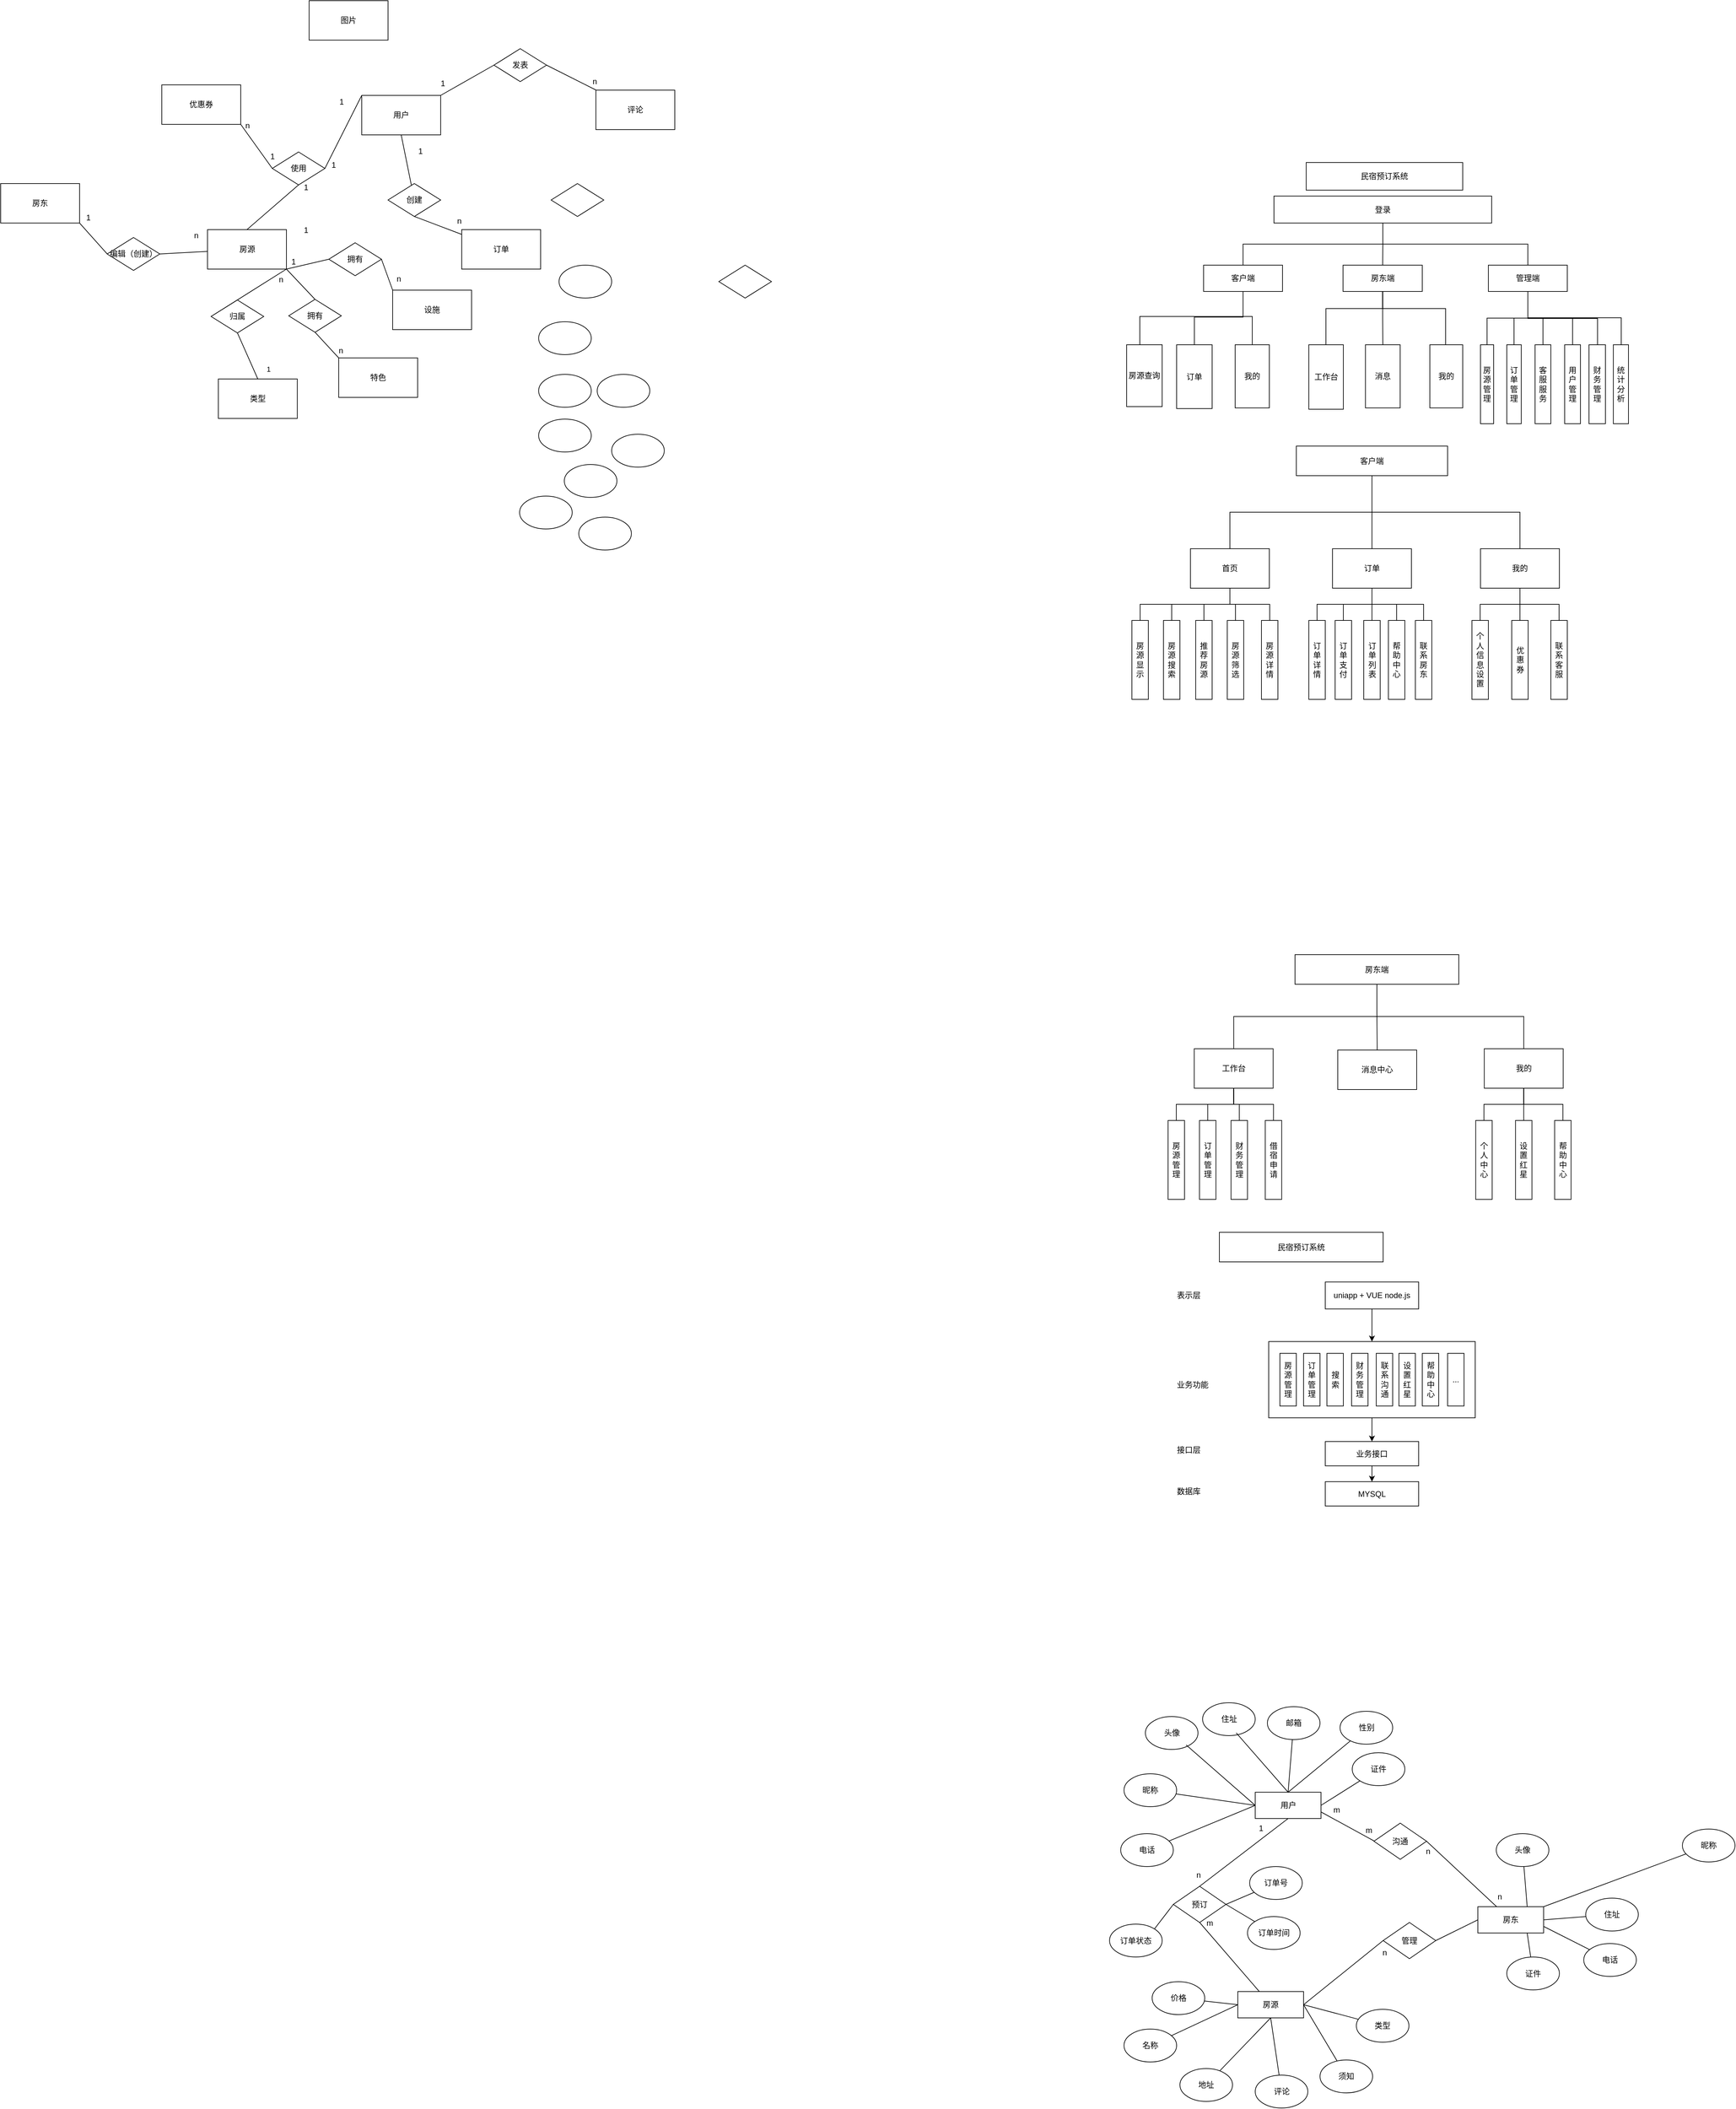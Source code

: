 <mxfile version="26.2.14" pages="2">
  <diagram name="第 1 页" id="EE1FdvPi0SUPEJO_9L75">
    <mxGraphModel dx="3216" dy="1080" grid="0" gridSize="10" guides="1" tooltips="1" connect="1" arrows="0" fold="1" page="0" pageScale="1" pageWidth="827" pageHeight="1169" background="#ffffff" math="0" shadow="0">
      <root>
        <mxCell id="0" />
        <mxCell id="1" parent="0" />
        <mxCell id="kZzPBTxeL-IcbpN5rvKB-13" style="rounded=0;orthogonalLoop=1;jettySize=auto;html=1;edgeStyle=orthogonalEdgeStyle;endArrow=none;startFill=0;" parent="1" source="kZzPBTxeL-IcbpN5rvKB-9" target="kZzPBTxeL-IcbpN5rvKB-11" edge="1">
          <mxGeometry relative="1" as="geometry" />
        </mxCell>
        <mxCell id="kZzPBTxeL-IcbpN5rvKB-14" style="edgeStyle=orthogonalEdgeStyle;rounded=0;orthogonalLoop=1;jettySize=auto;html=1;endArrow=none;startFill=0;" parent="1" source="kZzPBTxeL-IcbpN5rvKB-9" target="kZzPBTxeL-IcbpN5rvKB-10" edge="1">
          <mxGeometry relative="1" as="geometry" />
        </mxCell>
        <mxCell id="kZzPBTxeL-IcbpN5rvKB-15" style="rounded=0;orthogonalLoop=1;jettySize=auto;html=1;edgeStyle=orthogonalEdgeStyle;strokeColor=default;endArrow=none;startFill=0;" parent="1" source="kZzPBTxeL-IcbpN5rvKB-9" target="kZzPBTxeL-IcbpN5rvKB-12" edge="1">
          <mxGeometry relative="1" as="geometry" />
        </mxCell>
        <mxCell id="kZzPBTxeL-IcbpN5rvKB-9" value="登录" style="rounded=0;whiteSpace=wrap;html=1;fillColor=none;" parent="1" vertex="1">
          <mxGeometry x="256.99" y="55" width="331" height="41" as="geometry" />
        </mxCell>
        <mxCell id="kZzPBTxeL-IcbpN5rvKB-23" style="edgeStyle=orthogonalEdgeStyle;rounded=0;orthogonalLoop=1;jettySize=auto;html=1;endArrow=none;startFill=0;" parent="1" source="kZzPBTxeL-IcbpN5rvKB-10" target="kZzPBTxeL-IcbpN5rvKB-16" edge="1">
          <mxGeometry relative="1" as="geometry">
            <Array as="points">
              <mxPoint x="210" y="238" />
              <mxPoint x="53" y="238" />
            </Array>
          </mxGeometry>
        </mxCell>
        <mxCell id="kZzPBTxeL-IcbpN5rvKB-29" style="edgeStyle=orthogonalEdgeStyle;rounded=0;orthogonalLoop=1;jettySize=auto;html=1;endArrow=none;startFill=0;" parent="1" source="kZzPBTxeL-IcbpN5rvKB-10" target="kZzPBTxeL-IcbpN5rvKB-19" edge="1">
          <mxGeometry relative="1" as="geometry">
            <Array as="points">
              <mxPoint x="210" y="239" />
              <mxPoint x="136" y="239" />
            </Array>
          </mxGeometry>
        </mxCell>
        <mxCell id="kZzPBTxeL-IcbpN5rvKB-30" style="edgeStyle=orthogonalEdgeStyle;rounded=0;orthogonalLoop=1;jettySize=auto;html=1;entryX=0;entryY=0.5;entryDx=0;entryDy=0;endArrow=none;startFill=0;" parent="1" source="kZzPBTxeL-IcbpN5rvKB-10" target="kZzPBTxeL-IcbpN5rvKB-18" edge="1">
          <mxGeometry relative="1" as="geometry">
            <Array as="points">
              <mxPoint x="210" y="238" />
              <mxPoint x="224" y="238" />
              <mxPoint x="224" y="279" />
            </Array>
          </mxGeometry>
        </mxCell>
        <mxCell id="kZzPBTxeL-IcbpN5rvKB-10" value="客户端" style="rounded=0;whiteSpace=wrap;html=1;" parent="1" vertex="1">
          <mxGeometry x="150" y="160" width="120" height="40" as="geometry" />
        </mxCell>
        <mxCell id="kZzPBTxeL-IcbpN5rvKB-31" style="edgeStyle=orthogonalEdgeStyle;rounded=0;orthogonalLoop=1;jettySize=auto;html=1;endArrow=none;startFill=0;" parent="1" source="kZzPBTxeL-IcbpN5rvKB-11" target="kZzPBTxeL-IcbpN5rvKB-20" edge="1">
          <mxGeometry relative="1" as="geometry">
            <Array as="points">
              <mxPoint x="423" y="226" />
              <mxPoint x="336" y="226" />
            </Array>
          </mxGeometry>
        </mxCell>
        <mxCell id="kZzPBTxeL-IcbpN5rvKB-33" style="edgeStyle=orthogonalEdgeStyle;rounded=0;orthogonalLoop=1;jettySize=auto;html=1;endArrow=none;startFill=0;" parent="1" source="kZzPBTxeL-IcbpN5rvKB-11" target="kZzPBTxeL-IcbpN5rvKB-22" edge="1">
          <mxGeometry relative="1" as="geometry" />
        </mxCell>
        <mxCell id="kZzPBTxeL-IcbpN5rvKB-34" style="edgeStyle=orthogonalEdgeStyle;rounded=0;orthogonalLoop=1;jettySize=auto;html=1;endArrow=none;startFill=0;" parent="1" source="kZzPBTxeL-IcbpN5rvKB-11" target="kZzPBTxeL-IcbpN5rvKB-21" edge="1">
          <mxGeometry relative="1" as="geometry">
            <Array as="points">
              <mxPoint x="423" y="226" />
              <mxPoint x="518" y="226" />
            </Array>
          </mxGeometry>
        </mxCell>
        <mxCell id="kZzPBTxeL-IcbpN5rvKB-11" value="房东端" style="rounded=0;whiteSpace=wrap;html=1;" parent="1" vertex="1">
          <mxGeometry x="362" y="160" width="120.5" height="40" as="geometry" />
        </mxCell>
        <mxCell id="kZzPBTxeL-IcbpN5rvKB-44" style="edgeStyle=orthogonalEdgeStyle;rounded=0;orthogonalLoop=1;jettySize=auto;html=1;endArrow=none;startFill=0;" parent="1" source="kZzPBTxeL-IcbpN5rvKB-12" target="kZzPBTxeL-IcbpN5rvKB-37" edge="1">
          <mxGeometry relative="1" as="geometry" />
        </mxCell>
        <mxCell id="kZzPBTxeL-IcbpN5rvKB-45" style="edgeStyle=orthogonalEdgeStyle;rounded=0;orthogonalLoop=1;jettySize=auto;html=1;endArrow=none;startFill=0;" parent="1" source="kZzPBTxeL-IcbpN5rvKB-12" target="kZzPBTxeL-IcbpN5rvKB-28" edge="1">
          <mxGeometry relative="1" as="geometry" />
        </mxCell>
        <mxCell id="kZzPBTxeL-IcbpN5rvKB-46" style="edgeStyle=orthogonalEdgeStyle;rounded=0;orthogonalLoop=1;jettySize=auto;html=1;endArrow=none;startFill=0;" parent="1" source="kZzPBTxeL-IcbpN5rvKB-12" target="kZzPBTxeL-IcbpN5rvKB-38" edge="1">
          <mxGeometry relative="1" as="geometry" />
        </mxCell>
        <mxCell id="kZzPBTxeL-IcbpN5rvKB-47" style="edgeStyle=orthogonalEdgeStyle;rounded=0;orthogonalLoop=1;jettySize=auto;html=1;endArrow=none;startFill=0;" parent="1" source="kZzPBTxeL-IcbpN5rvKB-12" target="kZzPBTxeL-IcbpN5rvKB-36" edge="1">
          <mxGeometry relative="1" as="geometry" />
        </mxCell>
        <mxCell id="kZzPBTxeL-IcbpN5rvKB-48" style="edgeStyle=orthogonalEdgeStyle;rounded=0;orthogonalLoop=1;jettySize=auto;html=1;endArrow=none;startFill=0;" parent="1" source="kZzPBTxeL-IcbpN5rvKB-12" target="kZzPBTxeL-IcbpN5rvKB-35" edge="1">
          <mxGeometry relative="1" as="geometry">
            <Array as="points">
              <mxPoint x="643" y="241" />
              <mxPoint x="749" y="241" />
            </Array>
          </mxGeometry>
        </mxCell>
        <mxCell id="kZzPBTxeL-IcbpN5rvKB-49" style="edgeStyle=orthogonalEdgeStyle;rounded=0;orthogonalLoop=1;jettySize=auto;html=1;endArrow=none;startFill=0;" parent="1" source="kZzPBTxeL-IcbpN5rvKB-12" target="kZzPBTxeL-IcbpN5rvKB-42" edge="1">
          <mxGeometry relative="1" as="geometry">
            <Array as="points">
              <mxPoint x="643" y="240" />
              <mxPoint x="785" y="240" />
            </Array>
          </mxGeometry>
        </mxCell>
        <mxCell id="kZzPBTxeL-IcbpN5rvKB-12" value="管理端" style="rounded=0;whiteSpace=wrap;html=1;" parent="1" vertex="1">
          <mxGeometry x="583" y="160" width="120" height="40" as="geometry" />
        </mxCell>
        <mxCell id="kZzPBTxeL-IcbpN5rvKB-16" value="房源查询" style="rounded=0;whiteSpace=wrap;html=1;direction=south;" parent="1" vertex="1">
          <mxGeometry x="33" y="281" width="54" height="94" as="geometry" />
        </mxCell>
        <mxCell id="kZzPBTxeL-IcbpN5rvKB-18" value="我的" style="rounded=0;whiteSpace=wrap;html=1;direction=south;" parent="1" vertex="1">
          <mxGeometry x="198" y="281" width="52" height="96" as="geometry" />
        </mxCell>
        <mxCell id="kZzPBTxeL-IcbpN5rvKB-19" value="订单" style="rounded=0;whiteSpace=wrap;html=1;direction=south;" parent="1" vertex="1">
          <mxGeometry x="109" y="281" width="54" height="97" as="geometry" />
        </mxCell>
        <mxCell id="kZzPBTxeL-IcbpN5rvKB-20" value="工作台" style="rounded=0;whiteSpace=wrap;html=1;direction=south;" parent="1" vertex="1">
          <mxGeometry x="310" y="281" width="52.5" height="98" as="geometry" />
        </mxCell>
        <mxCell id="kZzPBTxeL-IcbpN5rvKB-21" value="我的" style="rounded=0;whiteSpace=wrap;html=1;direction=south;" parent="1" vertex="1">
          <mxGeometry x="494" y="281" width="50" height="96" as="geometry" />
        </mxCell>
        <mxCell id="kZzPBTxeL-IcbpN5rvKB-22" value="消息" style="rounded=0;whiteSpace=wrap;html=1;direction=south;" parent="1" vertex="1">
          <mxGeometry x="396.12" y="281" width="52.75" height="96" as="geometry" />
        </mxCell>
        <mxCell id="kZzPBTxeL-IcbpN5rvKB-27" value="民宿预订系统" style="rounded=0;whiteSpace=wrap;html=1;" parent="1" vertex="1">
          <mxGeometry x="306" y="4" width="238" height="42" as="geometry" />
        </mxCell>
        <mxCell id="kZzPBTxeL-IcbpN5rvKB-28" value="订单管理" style="rounded=0;whiteSpace=wrap;html=1;direction=south;" parent="1" vertex="1">
          <mxGeometry x="611" y="281" width="22" height="120" as="geometry" />
        </mxCell>
        <mxCell id="kZzPBTxeL-IcbpN5rvKB-35" value="财务管理" style="rounded=0;whiteSpace=wrap;html=1;direction=south;" parent="1" vertex="1">
          <mxGeometry x="736" y="281" width="25" height="120" as="geometry" />
        </mxCell>
        <mxCell id="kZzPBTxeL-IcbpN5rvKB-36" value="用户管理" style="rounded=0;whiteSpace=wrap;html=1;direction=south;" parent="1" vertex="1">
          <mxGeometry x="699" y="281" width="24" height="120" as="geometry" />
        </mxCell>
        <mxCell id="kZzPBTxeL-IcbpN5rvKB-37" value="房源管理" style="rounded=0;whiteSpace=wrap;html=1;direction=south;" parent="1" vertex="1">
          <mxGeometry x="571" y="281" width="20" height="120" as="geometry" />
        </mxCell>
        <mxCell id="kZzPBTxeL-IcbpN5rvKB-38" value="客服服务" style="rounded=0;whiteSpace=wrap;html=1;direction=south;" parent="1" vertex="1">
          <mxGeometry x="654" y="281" width="24" height="120" as="geometry" />
        </mxCell>
        <mxCell id="kZzPBTxeL-IcbpN5rvKB-42" value="统计分析" style="rounded=0;whiteSpace=wrap;html=1;direction=south;" parent="1" vertex="1">
          <mxGeometry x="773" y="281" width="23" height="120" as="geometry" />
        </mxCell>
        <mxCell id="JYf_qBTW2ln-0y-L0lh0-5" style="edgeStyle=orthogonalEdgeStyle;rounded=0;orthogonalLoop=1;jettySize=auto;html=1;exitX=0.5;exitY=1;exitDx=0;exitDy=0;endArrow=none;endFill=1;startFill=0;" parent="1" source="JYf_qBTW2ln-0y-L0lh0-1" target="JYf_qBTW2ln-0y-L0lh0-3" edge="1">
          <mxGeometry relative="1" as="geometry" />
        </mxCell>
        <mxCell id="JYf_qBTW2ln-0y-L0lh0-6" style="edgeStyle=orthogonalEdgeStyle;rounded=0;orthogonalLoop=1;jettySize=auto;html=1;exitX=0.5;exitY=1;exitDx=0;exitDy=0;endArrow=none;startFill=0;" parent="1" source="JYf_qBTW2ln-0y-L0lh0-1" target="JYf_qBTW2ln-0y-L0lh0-4" edge="1">
          <mxGeometry relative="1" as="geometry" />
        </mxCell>
        <mxCell id="JYf_qBTW2ln-0y-L0lh0-7" style="edgeStyle=orthogonalEdgeStyle;rounded=0;orthogonalLoop=1;jettySize=auto;html=1;exitX=0.5;exitY=1;exitDx=0;exitDy=0;endArrow=none;startFill=0;" parent="1" source="JYf_qBTW2ln-0y-L0lh0-1" target="JYf_qBTW2ln-0y-L0lh0-2" edge="1">
          <mxGeometry relative="1" as="geometry" />
        </mxCell>
        <mxCell id="JYf_qBTW2ln-0y-L0lh0-1" value="客户端" style="rounded=0;whiteSpace=wrap;html=1;" parent="1" vertex="1">
          <mxGeometry x="291" y="435" width="230" height="45" as="geometry" />
        </mxCell>
        <mxCell id="JYf_qBTW2ln-0y-L0lh0-33" style="edgeStyle=orthogonalEdgeStyle;rounded=0;orthogonalLoop=1;jettySize=auto;html=1;exitX=0.5;exitY=1;exitDx=0;exitDy=0;entryX=0;entryY=0.5;entryDx=0;entryDy=0;endArrow=none;startFill=0;" parent="1" source="JYf_qBTW2ln-0y-L0lh0-2" target="JYf_qBTW2ln-0y-L0lh0-9" edge="1">
          <mxGeometry relative="1" as="geometry" />
        </mxCell>
        <mxCell id="JYf_qBTW2ln-0y-L0lh0-34" style="edgeStyle=orthogonalEdgeStyle;rounded=0;orthogonalLoop=1;jettySize=auto;html=1;exitX=0.5;exitY=1;exitDx=0;exitDy=0;endArrow=none;startFill=0;" parent="1" source="JYf_qBTW2ln-0y-L0lh0-2" target="JYf_qBTW2ln-0y-L0lh0-15" edge="1">
          <mxGeometry relative="1" as="geometry" />
        </mxCell>
        <mxCell id="JYf_qBTW2ln-0y-L0lh0-35" style="edgeStyle=orthogonalEdgeStyle;rounded=0;orthogonalLoop=1;jettySize=auto;html=1;exitX=0.5;exitY=1;exitDx=0;exitDy=0;endArrow=none;startFill=0;" parent="1" source="JYf_qBTW2ln-0y-L0lh0-2" target="JYf_qBTW2ln-0y-L0lh0-18" edge="1">
          <mxGeometry relative="1" as="geometry" />
        </mxCell>
        <mxCell id="JYf_qBTW2ln-0y-L0lh0-2" value="我的" style="rounded=0;whiteSpace=wrap;html=1;" parent="1" vertex="1">
          <mxGeometry x="571" y="591" width="120" height="60" as="geometry" />
        </mxCell>
        <mxCell id="JYf_qBTW2ln-0y-L0lh0-28" style="edgeStyle=orthogonalEdgeStyle;rounded=0;orthogonalLoop=1;jettySize=auto;html=1;exitX=0.5;exitY=1;exitDx=0;exitDy=0;entryX=0.5;entryY=0;entryDx=0;entryDy=0;endArrow=none;startFill=0;" parent="1" source="JYf_qBTW2ln-0y-L0lh0-3" target="JYf_qBTW2ln-0y-L0lh0-16" edge="1">
          <mxGeometry relative="1" as="geometry" />
        </mxCell>
        <mxCell id="JYf_qBTW2ln-0y-L0lh0-29" style="edgeStyle=orthogonalEdgeStyle;rounded=0;orthogonalLoop=1;jettySize=auto;html=1;exitX=0.5;exitY=1;exitDx=0;exitDy=0;entryX=0;entryY=0.5;entryDx=0;entryDy=0;endArrow=none;startFill=0;" parent="1" source="JYf_qBTW2ln-0y-L0lh0-3" target="JYf_qBTW2ln-0y-L0lh0-10" edge="1">
          <mxGeometry relative="1" as="geometry" />
        </mxCell>
        <mxCell id="JYf_qBTW2ln-0y-L0lh0-30" style="edgeStyle=orthogonalEdgeStyle;rounded=0;orthogonalLoop=1;jettySize=auto;html=1;exitX=0.5;exitY=1;exitDx=0;exitDy=0;entryX=0.5;entryY=0;entryDx=0;entryDy=0;endArrow=none;startFill=0;" parent="1" source="JYf_qBTW2ln-0y-L0lh0-3" target="JYf_qBTW2ln-0y-L0lh0-19" edge="1">
          <mxGeometry relative="1" as="geometry" />
        </mxCell>
        <mxCell id="JYf_qBTW2ln-0y-L0lh0-31" style="edgeStyle=orthogonalEdgeStyle;rounded=0;orthogonalLoop=1;jettySize=auto;html=1;exitX=0.5;exitY=1;exitDx=0;exitDy=0;endSize=6;endArrow=none;startFill=0;" parent="1" source="JYf_qBTW2ln-0y-L0lh0-3" target="JYf_qBTW2ln-0y-L0lh0-11" edge="1">
          <mxGeometry relative="1" as="geometry" />
        </mxCell>
        <mxCell id="JYf_qBTW2ln-0y-L0lh0-32" style="edgeStyle=orthogonalEdgeStyle;rounded=0;orthogonalLoop=1;jettySize=auto;html=1;exitX=0.5;exitY=1;exitDx=0;exitDy=0;entryX=0.5;entryY=0;entryDx=0;entryDy=0;endArrow=none;startFill=0;" parent="1" source="JYf_qBTW2ln-0y-L0lh0-3" target="JYf_qBTW2ln-0y-L0lh0-20" edge="1">
          <mxGeometry relative="1" as="geometry" />
        </mxCell>
        <mxCell id="JYf_qBTW2ln-0y-L0lh0-3" value="订单" style="rounded=0;whiteSpace=wrap;html=1;" parent="1" vertex="1">
          <mxGeometry x="346" y="591" width="120" height="60" as="geometry" />
        </mxCell>
        <mxCell id="JYf_qBTW2ln-0y-L0lh0-22" style="edgeStyle=orthogonalEdgeStyle;rounded=0;orthogonalLoop=1;jettySize=auto;html=1;exitX=0.5;exitY=1;exitDx=0;exitDy=0;endArrow=none;startFill=0;" parent="1" source="JYf_qBTW2ln-0y-L0lh0-4" target="JYf_qBTW2ln-0y-L0lh0-14" edge="1">
          <mxGeometry relative="1" as="geometry" />
        </mxCell>
        <mxCell id="JYf_qBTW2ln-0y-L0lh0-23" style="edgeStyle=orthogonalEdgeStyle;rounded=0;orthogonalLoop=1;jettySize=auto;html=1;exitX=0.5;exitY=1;exitDx=0;exitDy=0;endArrow=none;startFill=0;" parent="1" source="JYf_qBTW2ln-0y-L0lh0-4" target="JYf_qBTW2ln-0y-L0lh0-13" edge="1">
          <mxGeometry relative="1" as="geometry" />
        </mxCell>
        <mxCell id="JYf_qBTW2ln-0y-L0lh0-24" style="edgeStyle=orthogonalEdgeStyle;rounded=0;orthogonalLoop=1;jettySize=auto;html=1;exitX=0.5;exitY=1;exitDx=0;exitDy=0;endArrow=none;startFill=0;" parent="1" source="JYf_qBTW2ln-0y-L0lh0-4" target="JYf_qBTW2ln-0y-L0lh0-12" edge="1">
          <mxGeometry relative="1" as="geometry" />
        </mxCell>
        <mxCell id="JYf_qBTW2ln-0y-L0lh0-25" style="edgeStyle=orthogonalEdgeStyle;rounded=0;orthogonalLoop=1;jettySize=auto;html=1;exitX=0.5;exitY=1;exitDx=0;exitDy=0;endArrow=none;startFill=0;" parent="1" source="JYf_qBTW2ln-0y-L0lh0-4" target="JYf_qBTW2ln-0y-L0lh0-8" edge="1">
          <mxGeometry relative="1" as="geometry" />
        </mxCell>
        <mxCell id="JYf_qBTW2ln-0y-L0lh0-27" style="edgeStyle=orthogonalEdgeStyle;rounded=0;orthogonalLoop=1;jettySize=auto;html=1;exitX=0.5;exitY=1;exitDx=0;exitDy=0;entryX=0.5;entryY=0;entryDx=0;entryDy=0;endArrow=none;startFill=0;" parent="1" source="JYf_qBTW2ln-0y-L0lh0-4" target="JYf_qBTW2ln-0y-L0lh0-17" edge="1">
          <mxGeometry relative="1" as="geometry" />
        </mxCell>
        <mxCell id="JYf_qBTW2ln-0y-L0lh0-4" value="首页" style="rounded=0;whiteSpace=wrap;html=1;" parent="1" vertex="1">
          <mxGeometry x="130" y="591" width="120" height="60" as="geometry" />
        </mxCell>
        <mxCell id="JYf_qBTW2ln-0y-L0lh0-8" value="房源筛选" style="rounded=0;whiteSpace=wrap;html=1;direction=south;" parent="1" vertex="1">
          <mxGeometry x="186" y="700" width="25" height="120" as="geometry" />
        </mxCell>
        <mxCell id="JYf_qBTW2ln-0y-L0lh0-9" value="个人信息设置" style="rounded=0;whiteSpace=wrap;html=1;direction=south;" parent="1" vertex="1">
          <mxGeometry x="558" y="700" width="25" height="120" as="geometry" />
        </mxCell>
        <mxCell id="JYf_qBTW2ln-0y-L0lh0-10" value="订单支付" style="rounded=0;whiteSpace=wrap;html=1;direction=south;" parent="1" vertex="1">
          <mxGeometry x="350" y="700" width="25" height="120" as="geometry" />
        </mxCell>
        <mxCell id="JYf_qBTW2ln-0y-L0lh0-11" value="帮助中心" style="rounded=0;whiteSpace=wrap;html=1;direction=south;" parent="1" vertex="1">
          <mxGeometry x="431" y="700" width="25" height="120" as="geometry" />
        </mxCell>
        <mxCell id="JYf_qBTW2ln-0y-L0lh0-12" value="推荐房源" style="rounded=0;whiteSpace=wrap;html=1;direction=south;" parent="1" vertex="1">
          <mxGeometry x="138" y="700" width="25" height="120" as="geometry" />
        </mxCell>
        <mxCell id="JYf_qBTW2ln-0y-L0lh0-13" value="房源搜索" style="rounded=0;whiteSpace=wrap;html=1;direction=south;" parent="1" vertex="1">
          <mxGeometry x="89" y="700" width="25" height="120" as="geometry" />
        </mxCell>
        <mxCell id="JYf_qBTW2ln-0y-L0lh0-14" value="房源显示" style="rounded=0;whiteSpace=wrap;html=1;direction=south;" parent="1" vertex="1">
          <mxGeometry x="41" y="700" width="25" height="120" as="geometry" />
        </mxCell>
        <mxCell id="JYf_qBTW2ln-0y-L0lh0-15" value="优惠券" style="rounded=0;whiteSpace=wrap;html=1;direction=south;" parent="1" vertex="1">
          <mxGeometry x="618.5" y="700" width="25" height="120" as="geometry" />
        </mxCell>
        <mxCell id="JYf_qBTW2ln-0y-L0lh0-16" value="订单详情" style="rounded=0;whiteSpace=wrap;html=1;" parent="1" vertex="1">
          <mxGeometry x="310" y="700" width="25" height="120" as="geometry" />
        </mxCell>
        <mxCell id="JYf_qBTW2ln-0y-L0lh0-17" value="房源详情" style="rounded=0;whiteSpace=wrap;html=1;" parent="1" vertex="1">
          <mxGeometry x="238" y="700" width="25" height="120" as="geometry" />
        </mxCell>
        <mxCell id="JYf_qBTW2ln-0y-L0lh0-18" value="联系客服" style="rounded=0;whiteSpace=wrap;html=1;direction=south;" parent="1" vertex="1">
          <mxGeometry x="678" y="700" width="25" height="120" as="geometry" />
        </mxCell>
        <mxCell id="JYf_qBTW2ln-0y-L0lh0-19" value="订单列表" style="rounded=0;whiteSpace=wrap;html=1;" parent="1" vertex="1">
          <mxGeometry x="393.5" y="700" width="25" height="120" as="geometry" />
        </mxCell>
        <mxCell id="JYf_qBTW2ln-0y-L0lh0-20" value="联系房东" style="rounded=0;whiteSpace=wrap;html=1;" parent="1" vertex="1">
          <mxGeometry x="472" y="700" width="25" height="120" as="geometry" />
        </mxCell>
        <mxCell id="JYf_qBTW2ln-0y-L0lh0-83" style="edgeStyle=orthogonalEdgeStyle;rounded=0;orthogonalLoop=1;jettySize=auto;html=1;exitX=0.5;exitY=1;exitDx=0;exitDy=0;endArrow=none;startFill=0;" parent="1" source="JYf_qBTW2ln-0y-L0lh0-40" target="JYf_qBTW2ln-0y-L0lh0-64" edge="1">
          <mxGeometry relative="1" as="geometry" />
        </mxCell>
        <mxCell id="JYf_qBTW2ln-0y-L0lh0-84" style="edgeStyle=orthogonalEdgeStyle;rounded=0;orthogonalLoop=1;jettySize=auto;html=1;exitX=0.5;exitY=1;exitDx=0;exitDy=0;endArrow=none;startFill=0;" parent="1" source="JYf_qBTW2ln-0y-L0lh0-40" target="JYf_qBTW2ln-0y-L0lh0-68" edge="1">
          <mxGeometry relative="1" as="geometry" />
        </mxCell>
        <mxCell id="JYf_qBTW2ln-0y-L0lh0-85" style="edgeStyle=orthogonalEdgeStyle;rounded=0;orthogonalLoop=1;jettySize=auto;html=1;exitX=0.5;exitY=1;exitDx=0;exitDy=0;endArrow=none;startFill=0;" parent="1" source="JYf_qBTW2ln-0y-L0lh0-40" target="JYf_qBTW2ln-0y-L0lh0-58" edge="1">
          <mxGeometry relative="1" as="geometry" />
        </mxCell>
        <mxCell id="JYf_qBTW2ln-0y-L0lh0-40" value="房东端" style="whiteSpace=wrap;html=1;" parent="1" vertex="1">
          <mxGeometry x="289" y="1208" width="249" height="45" as="geometry" />
        </mxCell>
        <mxCell id="JYf_qBTW2ln-0y-L0lh0-55" style="edgeStyle=orthogonalEdgeStyle;rounded=0;orthogonalLoop=1;jettySize=auto;html=1;exitX=0.5;exitY=1;exitDx=0;exitDy=0;entryX=0;entryY=0.5;entryDx=0;entryDy=0;endArrow=none;startFill=0;" parent="1" source="JYf_qBTW2ln-0y-L0lh0-58" target="JYf_qBTW2ln-0y-L0lh0-70" edge="1">
          <mxGeometry relative="1" as="geometry" />
        </mxCell>
        <mxCell id="JYf_qBTW2ln-0y-L0lh0-56" style="edgeStyle=orthogonalEdgeStyle;rounded=0;orthogonalLoop=1;jettySize=auto;html=1;exitX=0.5;exitY=1;exitDx=0;exitDy=0;endArrow=none;startFill=0;" parent="1" source="JYf_qBTW2ln-0y-L0lh0-58" target="JYf_qBTW2ln-0y-L0lh0-74" edge="1">
          <mxGeometry relative="1" as="geometry" />
        </mxCell>
        <mxCell id="JYf_qBTW2ln-0y-L0lh0-57" style="edgeStyle=orthogonalEdgeStyle;rounded=0;orthogonalLoop=1;jettySize=auto;html=1;exitX=0.5;exitY=1;exitDx=0;exitDy=0;endArrow=none;startFill=0;" parent="1" source="JYf_qBTW2ln-0y-L0lh0-58" target="JYf_qBTW2ln-0y-L0lh0-77" edge="1">
          <mxGeometry relative="1" as="geometry" />
        </mxCell>
        <mxCell id="JYf_qBTW2ln-0y-L0lh0-58" value="我的" style="rounded=0;whiteSpace=wrap;html=1;" parent="1" vertex="1">
          <mxGeometry x="576.75" y="1351" width="120" height="60" as="geometry" />
        </mxCell>
        <mxCell id="JYf_qBTW2ln-0y-L0lh0-64" value="消息中心" style="rounded=0;whiteSpace=wrap;html=1;" parent="1" vertex="1">
          <mxGeometry x="354" y="1353" width="120" height="60" as="geometry" />
        </mxCell>
        <mxCell id="JYf_qBTW2ln-0y-L0lh0-65" style="edgeStyle=orthogonalEdgeStyle;rounded=0;orthogonalLoop=1;jettySize=auto;html=1;exitX=0.5;exitY=1;exitDx=0;exitDy=0;endArrow=none;startFill=0;" parent="1" source="JYf_qBTW2ln-0y-L0lh0-68" target="JYf_qBTW2ln-0y-L0lh0-73" edge="1">
          <mxGeometry relative="1" as="geometry" />
        </mxCell>
        <mxCell id="JYf_qBTW2ln-0y-L0lh0-66" style="edgeStyle=orthogonalEdgeStyle;rounded=0;orthogonalLoop=1;jettySize=auto;html=1;exitX=0.5;exitY=1;exitDx=0;exitDy=0;endArrow=none;startFill=0;" parent="1" source="JYf_qBTW2ln-0y-L0lh0-68" target="JYf_qBTW2ln-0y-L0lh0-69" edge="1">
          <mxGeometry relative="1" as="geometry" />
        </mxCell>
        <mxCell id="JYf_qBTW2ln-0y-L0lh0-67" style="edgeStyle=orthogonalEdgeStyle;rounded=0;orthogonalLoop=1;jettySize=auto;html=1;exitX=0.5;exitY=1;exitDx=0;exitDy=0;entryX=0.5;entryY=0;entryDx=0;entryDy=0;endArrow=none;startFill=0;" parent="1" source="JYf_qBTW2ln-0y-L0lh0-68" target="JYf_qBTW2ln-0y-L0lh0-76" edge="1">
          <mxGeometry relative="1" as="geometry" />
        </mxCell>
        <mxCell id="JYf_qBTW2ln-0y-L0lh0-81" style="edgeStyle=orthogonalEdgeStyle;rounded=0;orthogonalLoop=1;jettySize=auto;html=1;exitX=0.5;exitY=1;exitDx=0;exitDy=0;entryX=0;entryY=0.5;entryDx=0;entryDy=0;endArrow=none;startFill=0;" parent="1" source="JYf_qBTW2ln-0y-L0lh0-68" target="JYf_qBTW2ln-0y-L0lh0-80" edge="1">
          <mxGeometry relative="1" as="geometry" />
        </mxCell>
        <mxCell id="JYf_qBTW2ln-0y-L0lh0-68" value="工作台" style="rounded=0;whiteSpace=wrap;html=1;" parent="1" vertex="1">
          <mxGeometry x="135.75" y="1351" width="120" height="60" as="geometry" />
        </mxCell>
        <mxCell id="JYf_qBTW2ln-0y-L0lh0-69" value="财务管理" style="rounded=0;whiteSpace=wrap;html=1;direction=south;" parent="1" vertex="1">
          <mxGeometry x="191.75" y="1460" width="25" height="120" as="geometry" />
        </mxCell>
        <mxCell id="JYf_qBTW2ln-0y-L0lh0-70" value="个人中心" style="rounded=0;whiteSpace=wrap;html=1;direction=south;" parent="1" vertex="1">
          <mxGeometry x="563.75" y="1460" width="25" height="120" as="geometry" />
        </mxCell>
        <mxCell id="JYf_qBTW2ln-0y-L0lh0-73" value="订单管理" style="rounded=0;whiteSpace=wrap;html=1;direction=south;" parent="1" vertex="1">
          <mxGeometry x="143.75" y="1460" width="25" height="120" as="geometry" />
        </mxCell>
        <mxCell id="JYf_qBTW2ln-0y-L0lh0-74" value="设置红星" style="rounded=0;whiteSpace=wrap;html=1;direction=south;" parent="1" vertex="1">
          <mxGeometry x="624.25" y="1460" width="25" height="120" as="geometry" />
        </mxCell>
        <mxCell id="JYf_qBTW2ln-0y-L0lh0-76" value="借宿申请" style="rounded=0;whiteSpace=wrap;html=1;" parent="1" vertex="1">
          <mxGeometry x="243.75" y="1460" width="25" height="120" as="geometry" />
        </mxCell>
        <mxCell id="JYf_qBTW2ln-0y-L0lh0-77" value="帮助中心" style="rounded=0;whiteSpace=wrap;html=1;direction=south;" parent="1" vertex="1">
          <mxGeometry x="683.75" y="1460" width="25" height="120" as="geometry" />
        </mxCell>
        <mxCell id="JYf_qBTW2ln-0y-L0lh0-80" value="房源管理" style="rounded=0;whiteSpace=wrap;html=1;direction=south;" parent="1" vertex="1">
          <mxGeometry x="96" y="1460" width="25" height="120" as="geometry" />
        </mxCell>
        <mxCell id="JYf_qBTW2ln-0y-L0lh0-86" value="民宿预订系统" style="whiteSpace=wrap;html=1;" parent="1" vertex="1">
          <mxGeometry x="174" y="1630" width="249" height="45" as="geometry" />
        </mxCell>
        <mxCell id="JYf_qBTW2ln-0y-L0lh0-110" style="edgeStyle=orthogonalEdgeStyle;rounded=0;orthogonalLoop=1;jettySize=auto;html=1;exitX=0.5;exitY=1;exitDx=0;exitDy=0;" parent="1" source="JYf_qBTW2ln-0y-L0lh0-88" target="JYf_qBTW2ln-0y-L0lh0-98" edge="1">
          <mxGeometry relative="1" as="geometry" />
        </mxCell>
        <mxCell id="JYf_qBTW2ln-0y-L0lh0-88" value="uniapp + VUE node.js" style="whiteSpace=wrap;html=1;" parent="1" vertex="1">
          <mxGeometry x="335" y="1705.5" width="142" height="41" as="geometry" />
        </mxCell>
        <mxCell id="JYf_qBTW2ln-0y-L0lh0-89" value="表示层" style="text;html=1;align=center;verticalAlign=middle;resizable=0;points=[];autosize=1;strokeColor=none;fillColor=none;" parent="1" vertex="1">
          <mxGeometry x="100" y="1713" width="54" height="26" as="geometry" />
        </mxCell>
        <mxCell id="JYf_qBTW2ln-0y-L0lh0-90" value="业务功能" style="text;html=1;align=center;verticalAlign=middle;resizable=0;points=[];autosize=1;strokeColor=none;fillColor=none;" parent="1" vertex="1">
          <mxGeometry x="100" y="1849" width="66" height="26" as="geometry" />
        </mxCell>
        <mxCell id="JYf_qBTW2ln-0y-L0lh0-95" value="接口层" style="text;html=1;align=center;verticalAlign=middle;resizable=0;points=[];autosize=1;strokeColor=none;fillColor=none;" parent="1" vertex="1">
          <mxGeometry x="100" y="1948" width="54" height="26" as="geometry" />
        </mxCell>
        <mxCell id="JYf_qBTW2ln-0y-L0lh0-96" value="数据库" style="text;html=1;align=center;verticalAlign=middle;resizable=0;points=[];autosize=1;strokeColor=none;fillColor=none;" parent="1" vertex="1">
          <mxGeometry x="100" y="2011" width="54" height="26" as="geometry" />
        </mxCell>
        <mxCell id="JYf_qBTW2ln-0y-L0lh0-111" style="edgeStyle=orthogonalEdgeStyle;rounded=0;orthogonalLoop=1;jettySize=auto;html=1;exitX=0.5;exitY=1;exitDx=0;exitDy=0;" parent="1" source="JYf_qBTW2ln-0y-L0lh0-98" target="JYf_qBTW2ln-0y-L0lh0-99" edge="1">
          <mxGeometry relative="1" as="geometry" />
        </mxCell>
        <mxCell id="JYf_qBTW2ln-0y-L0lh0-98" value="" style="whiteSpace=wrap;html=1;" parent="1" vertex="1">
          <mxGeometry x="249" y="1796" width="314" height="116" as="geometry" />
        </mxCell>
        <mxCell id="JYf_qBTW2ln-0y-L0lh0-113" style="edgeStyle=orthogonalEdgeStyle;rounded=0;orthogonalLoop=1;jettySize=auto;html=1;exitX=0.5;exitY=1;exitDx=0;exitDy=0;" parent="1" source="JYf_qBTW2ln-0y-L0lh0-99" target="JYf_qBTW2ln-0y-L0lh0-112" edge="1">
          <mxGeometry relative="1" as="geometry" />
        </mxCell>
        <mxCell id="JYf_qBTW2ln-0y-L0lh0-99" value="业务接口" style="whiteSpace=wrap;html=1;" parent="1" vertex="1">
          <mxGeometry x="335" y="1948" width="142" height="37" as="geometry" />
        </mxCell>
        <mxCell id="JYf_qBTW2ln-0y-L0lh0-100" value="房源管理" style="rounded=0;whiteSpace=wrap;html=1;direction=south;" parent="1" vertex="1">
          <mxGeometry x="266" y="1814" width="25" height="80" as="geometry" />
        </mxCell>
        <mxCell id="JYf_qBTW2ln-0y-L0lh0-101" value="联系沟通" style="rounded=0;whiteSpace=wrap;html=1;direction=south;" parent="1" vertex="1">
          <mxGeometry x="412.5" y="1814" width="25" height="80" as="geometry" />
        </mxCell>
        <mxCell id="JYf_qBTW2ln-0y-L0lh0-102" value="搜索" style="rounded=0;whiteSpace=wrap;html=1;direction=south;" parent="1" vertex="1">
          <mxGeometry x="337.5" y="1814" width="25" height="80" as="geometry" />
        </mxCell>
        <mxCell id="JYf_qBTW2ln-0y-L0lh0-103" value="设置红星" style="rounded=0;whiteSpace=wrap;html=1;direction=south;" parent="1" vertex="1">
          <mxGeometry x="447" y="1814" width="25" height="80" as="geometry" />
        </mxCell>
        <mxCell id="JYf_qBTW2ln-0y-L0lh0-104" value="订单管理" style="rounded=0;whiteSpace=wrap;html=1;" parent="1" vertex="1">
          <mxGeometry x="302" y="1814" width="25" height="80" as="geometry" />
        </mxCell>
        <mxCell id="JYf_qBTW2ln-0y-L0lh0-105" value="帮助中心" style="rounded=0;whiteSpace=wrap;html=1;direction=south;" parent="1" vertex="1">
          <mxGeometry x="482.5" y="1814" width="25" height="80" as="geometry" />
        </mxCell>
        <mxCell id="JYf_qBTW2ln-0y-L0lh0-106" value="财务管理" style="rounded=0;whiteSpace=wrap;html=1;direction=south;" parent="1" vertex="1">
          <mxGeometry x="375" y="1814" width="25" height="80" as="geometry" />
        </mxCell>
        <mxCell id="JYf_qBTW2ln-0y-L0lh0-109" value="..." style="rounded=0;whiteSpace=wrap;html=1;direction=south;" parent="1" vertex="1">
          <mxGeometry x="521" y="1814" width="25" height="80" as="geometry" />
        </mxCell>
        <mxCell id="JYf_qBTW2ln-0y-L0lh0-112" value="MYSQL" style="whiteSpace=wrap;html=1;" parent="1" vertex="1">
          <mxGeometry x="335" y="2009" width="142" height="37" as="geometry" />
        </mxCell>
        <mxCell id="nCBlhPYjaP4laMW8Sx0U-7" style="rounded=0;orthogonalLoop=1;jettySize=auto;html=1;exitX=1;exitY=0.75;exitDx=0;exitDy=0;endArrow=none;startFill=0;" parent="1" source="nCBlhPYjaP4laMW8Sx0U-1" edge="1">
          <mxGeometry relative="1" as="geometry">
            <mxPoint x="409" y="2555" as="targetPoint" />
          </mxGeometry>
        </mxCell>
        <mxCell id="nCBlhPYjaP4laMW8Sx0U-11" style="rounded=0;orthogonalLoop=1;jettySize=auto;html=1;exitX=0.5;exitY=1;exitDx=0;exitDy=0;entryX=0.5;entryY=0;entryDx=0;entryDy=0;endArrow=none;startFill=0;" parent="1" source="nCBlhPYjaP4laMW8Sx0U-1" target="nCBlhPYjaP4laMW8Sx0U-10" edge="1">
          <mxGeometry relative="1" as="geometry" />
        </mxCell>
        <mxCell id="nCBlhPYjaP4laMW8Sx0U-42" style="rounded=0;orthogonalLoop=1;jettySize=auto;html=1;exitX=0;exitY=0.5;exitDx=0;exitDy=0;endArrow=none;startFill=0;" parent="1" source="nCBlhPYjaP4laMW8Sx0U-1" target="nCBlhPYjaP4laMW8Sx0U-36" edge="1">
          <mxGeometry relative="1" as="geometry" />
        </mxCell>
        <mxCell id="nCBlhPYjaP4laMW8Sx0U-43" style="rounded=0;orthogonalLoop=1;jettySize=auto;html=1;exitX=0;exitY=0.5;exitDx=0;exitDy=0;endArrow=none;startFill=0;" parent="1" source="nCBlhPYjaP4laMW8Sx0U-1" target="nCBlhPYjaP4laMW8Sx0U-31" edge="1">
          <mxGeometry relative="1" as="geometry" />
        </mxCell>
        <mxCell id="nCBlhPYjaP4laMW8Sx0U-46" style="rounded=0;orthogonalLoop=1;jettySize=auto;html=1;exitX=0.5;exitY=0;exitDx=0;exitDy=0;endArrow=none;startFill=0;" parent="1" source="nCBlhPYjaP4laMW8Sx0U-1" target="nCBlhPYjaP4laMW8Sx0U-32" edge="1">
          <mxGeometry relative="1" as="geometry" />
        </mxCell>
        <mxCell id="nCBlhPYjaP4laMW8Sx0U-47" style="rounded=0;orthogonalLoop=1;jettySize=auto;html=1;exitX=0.5;exitY=0;exitDx=0;exitDy=0;endArrow=none;startFill=0;" parent="1" source="nCBlhPYjaP4laMW8Sx0U-1" target="nCBlhPYjaP4laMW8Sx0U-37" edge="1">
          <mxGeometry relative="1" as="geometry" />
        </mxCell>
        <mxCell id="nCBlhPYjaP4laMW8Sx0U-48" style="rounded=0;orthogonalLoop=1;jettySize=auto;html=1;exitX=1;exitY=0.5;exitDx=0;exitDy=0;endArrow=none;startFill=0;" parent="1" source="nCBlhPYjaP4laMW8Sx0U-1" target="nCBlhPYjaP4laMW8Sx0U-35" edge="1">
          <mxGeometry relative="1" as="geometry" />
        </mxCell>
        <mxCell id="nCBlhPYjaP4laMW8Sx0U-1" value="用户" style="rounded=0;whiteSpace=wrap;html=1;" parent="1" vertex="1">
          <mxGeometry x="228.5" y="2481" width="100" height="40" as="geometry" />
        </mxCell>
        <mxCell id="nCBlhPYjaP4laMW8Sx0U-9" style="rounded=0;orthogonalLoop=1;jettySize=auto;html=1;exitX=1;exitY=0.5;exitDx=0;exitDy=0;endArrow=none;startFill=0;" parent="1" source="nCBlhPYjaP4laMW8Sx0U-2" target="nCBlhPYjaP4laMW8Sx0U-4" edge="1">
          <mxGeometry relative="1" as="geometry" />
        </mxCell>
        <mxCell id="nCBlhPYjaP4laMW8Sx0U-2" value="沟通" style="rhombus;whiteSpace=wrap;html=1;" parent="1" vertex="1">
          <mxGeometry x="409" y="2528" width="80" height="55" as="geometry" />
        </mxCell>
        <mxCell id="nCBlhPYjaP4laMW8Sx0U-3" value="名称" style="ellipse;whiteSpace=wrap;html=1;" parent="1" vertex="1">
          <mxGeometry x="29" y="2841" width="80" height="50" as="geometry" />
        </mxCell>
        <mxCell id="nCBlhPYjaP4laMW8Sx0U-14" style="rounded=0;orthogonalLoop=1;jettySize=auto;html=1;exitX=0;exitY=0.5;exitDx=0;exitDy=0;entryX=1;entryY=0.5;entryDx=0;entryDy=0;endArrow=none;startFill=0;" parent="1" source="nCBlhPYjaP4laMW8Sx0U-4" target="nCBlhPYjaP4laMW8Sx0U-13" edge="1">
          <mxGeometry relative="1" as="geometry" />
        </mxCell>
        <mxCell id="nCBlhPYjaP4laMW8Sx0U-60" style="rounded=0;orthogonalLoop=1;jettySize=auto;html=1;exitX=0.75;exitY=0;exitDx=0;exitDy=0;endArrow=none;startFill=0;" parent="1" source="nCBlhPYjaP4laMW8Sx0U-4" target="nCBlhPYjaP4laMW8Sx0U-50" edge="1">
          <mxGeometry relative="1" as="geometry" />
        </mxCell>
        <mxCell id="nCBlhPYjaP4laMW8Sx0U-61" style="rounded=0;orthogonalLoop=1;jettySize=auto;html=1;exitX=1;exitY=0;exitDx=0;exitDy=0;endArrow=none;startFill=0;" parent="1" source="nCBlhPYjaP4laMW8Sx0U-4" target="nCBlhPYjaP4laMW8Sx0U-51" edge="1">
          <mxGeometry relative="1" as="geometry" />
        </mxCell>
        <mxCell id="nCBlhPYjaP4laMW8Sx0U-62" style="rounded=0;orthogonalLoop=1;jettySize=auto;html=1;exitX=1;exitY=0.5;exitDx=0;exitDy=0;endArrow=none;startFill=0;" parent="1" source="nCBlhPYjaP4laMW8Sx0U-4" target="nCBlhPYjaP4laMW8Sx0U-58" edge="1">
          <mxGeometry relative="1" as="geometry" />
        </mxCell>
        <mxCell id="nCBlhPYjaP4laMW8Sx0U-63" style="rounded=0;orthogonalLoop=1;jettySize=auto;html=1;exitX=1;exitY=0.75;exitDx=0;exitDy=0;endArrow=none;startFill=0;" parent="1" source="nCBlhPYjaP4laMW8Sx0U-4" target="nCBlhPYjaP4laMW8Sx0U-56" edge="1">
          <mxGeometry relative="1" as="geometry" />
        </mxCell>
        <mxCell id="nCBlhPYjaP4laMW8Sx0U-64" style="rounded=0;orthogonalLoop=1;jettySize=auto;html=1;exitX=0.75;exitY=1;exitDx=0;exitDy=0;endArrow=none;startFill=0;" parent="1" source="nCBlhPYjaP4laMW8Sx0U-4" target="nCBlhPYjaP4laMW8Sx0U-57" edge="1">
          <mxGeometry relative="1" as="geometry" />
        </mxCell>
        <mxCell id="nCBlhPYjaP4laMW8Sx0U-4" value="房东" style="rounded=0;whiteSpace=wrap;html=1;" parent="1" vertex="1">
          <mxGeometry x="567" y="2655" width="100" height="40" as="geometry" />
        </mxCell>
        <mxCell id="nCBlhPYjaP4laMW8Sx0U-21" style="rounded=0;orthogonalLoop=1;jettySize=auto;html=1;exitX=1;exitY=0.5;exitDx=0;exitDy=0;entryX=0;entryY=0.5;entryDx=0;entryDy=0;endArrow=none;endFill=1;startFill=0;" parent="1" source="nCBlhPYjaP4laMW8Sx0U-6" target="nCBlhPYjaP4laMW8Sx0U-13" edge="1">
          <mxGeometry relative="1" as="geometry" />
        </mxCell>
        <mxCell id="nCBlhPYjaP4laMW8Sx0U-25" style="rounded=0;orthogonalLoop=1;jettySize=auto;html=1;exitX=0;exitY=0.5;exitDx=0;exitDy=0;endArrow=none;startFill=0;" parent="1" source="nCBlhPYjaP4laMW8Sx0U-6" target="nCBlhPYjaP4laMW8Sx0U-20" edge="1">
          <mxGeometry relative="1" as="geometry" />
        </mxCell>
        <mxCell id="nCBlhPYjaP4laMW8Sx0U-26" style="rounded=0;orthogonalLoop=1;jettySize=auto;html=1;exitX=0;exitY=0.5;exitDx=0;exitDy=0;endArrow=none;startFill=0;" parent="1" source="nCBlhPYjaP4laMW8Sx0U-6" target="nCBlhPYjaP4laMW8Sx0U-3" edge="1">
          <mxGeometry relative="1" as="geometry" />
        </mxCell>
        <mxCell id="nCBlhPYjaP4laMW8Sx0U-27" style="rounded=0;orthogonalLoop=1;jettySize=auto;html=1;exitX=0.5;exitY=1;exitDx=0;exitDy=0;endArrow=none;startFill=0;" parent="1" source="nCBlhPYjaP4laMW8Sx0U-6" target="nCBlhPYjaP4laMW8Sx0U-16" edge="1">
          <mxGeometry relative="1" as="geometry" />
        </mxCell>
        <mxCell id="nCBlhPYjaP4laMW8Sx0U-28" style="rounded=0;orthogonalLoop=1;jettySize=auto;html=1;exitX=0.5;exitY=1;exitDx=0;exitDy=0;endArrow=none;startFill=0;" parent="1" source="nCBlhPYjaP4laMW8Sx0U-6" target="nCBlhPYjaP4laMW8Sx0U-17" edge="1">
          <mxGeometry relative="1" as="geometry" />
        </mxCell>
        <mxCell id="nCBlhPYjaP4laMW8Sx0U-29" style="rounded=0;orthogonalLoop=1;jettySize=auto;html=1;exitX=1;exitY=0.5;exitDx=0;exitDy=0;endArrow=none;startFill=0;" parent="1" source="nCBlhPYjaP4laMW8Sx0U-6" target="nCBlhPYjaP4laMW8Sx0U-18" edge="1">
          <mxGeometry relative="1" as="geometry" />
        </mxCell>
        <mxCell id="nCBlhPYjaP4laMW8Sx0U-30" style="rounded=0;orthogonalLoop=1;jettySize=auto;html=1;exitX=1;exitY=0.5;exitDx=0;exitDy=0;endArrow=none;startFill=0;" parent="1" source="nCBlhPYjaP4laMW8Sx0U-6" target="nCBlhPYjaP4laMW8Sx0U-19" edge="1">
          <mxGeometry relative="1" as="geometry" />
        </mxCell>
        <mxCell id="nCBlhPYjaP4laMW8Sx0U-6" value="房源" style="rounded=0;whiteSpace=wrap;html=1;" parent="1" vertex="1">
          <mxGeometry x="202" y="2784" width="100" height="40" as="geometry" />
        </mxCell>
        <mxCell id="nCBlhPYjaP4laMW8Sx0U-12" style="rounded=0;orthogonalLoop=1;jettySize=auto;html=1;exitX=0.5;exitY=1;exitDx=0;exitDy=0;endArrow=none;startFill=0;" parent="1" source="nCBlhPYjaP4laMW8Sx0U-10" target="nCBlhPYjaP4laMW8Sx0U-6" edge="1">
          <mxGeometry relative="1" as="geometry" />
        </mxCell>
        <mxCell id="nCBlhPYjaP4laMW8Sx0U-53" style="rounded=0;orthogonalLoop=1;jettySize=auto;html=1;exitX=0;exitY=0.5;exitDx=0;exitDy=0;entryX=1;entryY=0;entryDx=0;entryDy=0;endArrow=none;startFill=0;" parent="1" source="nCBlhPYjaP4laMW8Sx0U-10" target="nCBlhPYjaP4laMW8Sx0U-38" edge="1">
          <mxGeometry relative="1" as="geometry" />
        </mxCell>
        <mxCell id="nCBlhPYjaP4laMW8Sx0U-54" style="rounded=0;orthogonalLoop=1;jettySize=auto;html=1;exitX=1;exitY=0.5;exitDx=0;exitDy=0;endArrow=none;startFill=0;" parent="1" source="nCBlhPYjaP4laMW8Sx0U-10" target="nCBlhPYjaP4laMW8Sx0U-49" edge="1">
          <mxGeometry relative="1" as="geometry" />
        </mxCell>
        <mxCell id="nCBlhPYjaP4laMW8Sx0U-55" style="rounded=0;orthogonalLoop=1;jettySize=auto;html=1;exitX=1;exitY=0.5;exitDx=0;exitDy=0;endArrow=none;startFill=0;" parent="1" source="nCBlhPYjaP4laMW8Sx0U-10" target="nCBlhPYjaP4laMW8Sx0U-52" edge="1">
          <mxGeometry relative="1" as="geometry" />
        </mxCell>
        <mxCell id="nCBlhPYjaP4laMW8Sx0U-10" value="预订" style="rhombus;whiteSpace=wrap;html=1;" parent="1" vertex="1">
          <mxGeometry x="104" y="2624" width="80" height="55" as="geometry" />
        </mxCell>
        <mxCell id="nCBlhPYjaP4laMW8Sx0U-13" value="管理" style="rhombus;whiteSpace=wrap;html=1;" parent="1" vertex="1">
          <mxGeometry x="423" y="2679" width="80" height="55" as="geometry" />
        </mxCell>
        <mxCell id="nCBlhPYjaP4laMW8Sx0U-16" value="地址" style="ellipse;whiteSpace=wrap;html=1;" parent="1" vertex="1">
          <mxGeometry x="114" y="2901" width="80" height="50" as="geometry" />
        </mxCell>
        <mxCell id="nCBlhPYjaP4laMW8Sx0U-17" value="评论" style="ellipse;whiteSpace=wrap;html=1;" parent="1" vertex="1">
          <mxGeometry x="228.5" y="2911" width="80" height="50" as="geometry" />
        </mxCell>
        <mxCell id="nCBlhPYjaP4laMW8Sx0U-18" value="须知" style="ellipse;whiteSpace=wrap;html=1;" parent="1" vertex="1">
          <mxGeometry x="327" y="2888" width="80" height="50" as="geometry" />
        </mxCell>
        <mxCell id="nCBlhPYjaP4laMW8Sx0U-19" value="类型" style="ellipse;whiteSpace=wrap;html=1;" parent="1" vertex="1">
          <mxGeometry x="382.25" y="2811" width="80" height="50" as="geometry" />
        </mxCell>
        <mxCell id="nCBlhPYjaP4laMW8Sx0U-20" value="价格" style="ellipse;whiteSpace=wrap;html=1;" parent="1" vertex="1">
          <mxGeometry x="71.75" y="2769" width="80" height="50" as="geometry" />
        </mxCell>
        <mxCell id="nCBlhPYjaP4laMW8Sx0U-31" value="昵称" style="ellipse;whiteSpace=wrap;html=1;" parent="1" vertex="1">
          <mxGeometry x="29" y="2453" width="80" height="50" as="geometry" />
        </mxCell>
        <mxCell id="nCBlhPYjaP4laMW8Sx0U-32" value="邮箱" style="ellipse;whiteSpace=wrap;html=1;" parent="1" vertex="1">
          <mxGeometry x="247" y="2351" width="80" height="50" as="geometry" />
        </mxCell>
        <mxCell id="nCBlhPYjaP4laMW8Sx0U-33" value="头像" style="ellipse;whiteSpace=wrap;html=1;" parent="1" vertex="1">
          <mxGeometry x="61.5" y="2366" width="80" height="50" as="geometry" />
        </mxCell>
        <mxCell id="nCBlhPYjaP4laMW8Sx0U-34" value="住址" style="ellipse;whiteSpace=wrap;html=1;" parent="1" vertex="1">
          <mxGeometry x="148.5" y="2345" width="80" height="50" as="geometry" />
        </mxCell>
        <mxCell id="nCBlhPYjaP4laMW8Sx0U-35" value="证件" style="ellipse;whiteSpace=wrap;html=1;" parent="1" vertex="1">
          <mxGeometry x="376" y="2421" width="80" height="50" as="geometry" />
        </mxCell>
        <mxCell id="nCBlhPYjaP4laMW8Sx0U-36" value="电话" style="ellipse;whiteSpace=wrap;html=1;" parent="1" vertex="1">
          <mxGeometry x="24" y="2544" width="80" height="50" as="geometry" />
        </mxCell>
        <mxCell id="nCBlhPYjaP4laMW8Sx0U-37" value="性别" style="ellipse;whiteSpace=wrap;html=1;" parent="1" vertex="1">
          <mxGeometry x="357.5" y="2358" width="80" height="50" as="geometry" />
        </mxCell>
        <mxCell id="nCBlhPYjaP4laMW8Sx0U-38" value="订单状态" style="ellipse;whiteSpace=wrap;html=1;" parent="1" vertex="1">
          <mxGeometry x="7" y="2681.5" width="80" height="50" as="geometry" />
        </mxCell>
        <mxCell id="nCBlhPYjaP4laMW8Sx0U-41" style="edgeStyle=orthogonalEdgeStyle;rounded=0;orthogonalLoop=1;jettySize=auto;html=1;exitX=0.5;exitY=1;exitDx=0;exitDy=0;" parent="1" source="nCBlhPYjaP4laMW8Sx0U-34" target="nCBlhPYjaP4laMW8Sx0U-34" edge="1">
          <mxGeometry relative="1" as="geometry" />
        </mxCell>
        <mxCell id="nCBlhPYjaP4laMW8Sx0U-44" style="rounded=0;orthogonalLoop=1;jettySize=auto;html=1;exitX=0;exitY=0.5;exitDx=0;exitDy=0;entryX=0.776;entryY=0.864;entryDx=0;entryDy=0;entryPerimeter=0;endArrow=none;startFill=0;" parent="1" source="nCBlhPYjaP4laMW8Sx0U-1" target="nCBlhPYjaP4laMW8Sx0U-33" edge="1">
          <mxGeometry relative="1" as="geometry" />
        </mxCell>
        <mxCell id="nCBlhPYjaP4laMW8Sx0U-45" style="rounded=0;orthogonalLoop=1;jettySize=auto;html=1;exitX=0.5;exitY=0;exitDx=0;exitDy=0;entryX=0.639;entryY=0.916;entryDx=0;entryDy=0;entryPerimeter=0;endArrow=none;startFill=0;" parent="1" source="nCBlhPYjaP4laMW8Sx0U-1" target="nCBlhPYjaP4laMW8Sx0U-34" edge="1">
          <mxGeometry relative="1" as="geometry" />
        </mxCell>
        <mxCell id="nCBlhPYjaP4laMW8Sx0U-49" value="订单号" style="ellipse;whiteSpace=wrap;html=1;" parent="1" vertex="1">
          <mxGeometry x="220" y="2594" width="80" height="50" as="geometry" />
        </mxCell>
        <mxCell id="nCBlhPYjaP4laMW8Sx0U-50" value="头像" style="ellipse;whiteSpace=wrap;html=1;" parent="1" vertex="1">
          <mxGeometry x="595" y="2544" width="80" height="50" as="geometry" />
        </mxCell>
        <mxCell id="nCBlhPYjaP4laMW8Sx0U-51" value="昵称" style="ellipse;whiteSpace=wrap;html=1;" parent="1" vertex="1">
          <mxGeometry x="878" y="2537" width="80" height="50" as="geometry" />
        </mxCell>
        <mxCell id="nCBlhPYjaP4laMW8Sx0U-52" value="订单时间" style="ellipse;whiteSpace=wrap;html=1;" parent="1" vertex="1">
          <mxGeometry x="216.75" y="2670" width="80" height="50" as="geometry" />
        </mxCell>
        <mxCell id="nCBlhPYjaP4laMW8Sx0U-56" value="电话" style="ellipse;whiteSpace=wrap;html=1;" parent="1" vertex="1">
          <mxGeometry x="728" y="2711" width="80" height="50" as="geometry" />
        </mxCell>
        <mxCell id="nCBlhPYjaP4laMW8Sx0U-57" value="证件" style="ellipse;whiteSpace=wrap;html=1;" parent="1" vertex="1">
          <mxGeometry x="611" y="2731.5" width="80" height="50" as="geometry" />
        </mxCell>
        <mxCell id="nCBlhPYjaP4laMW8Sx0U-58" value="住址" style="ellipse;whiteSpace=wrap;html=1;" parent="1" vertex="1">
          <mxGeometry x="731" y="2642" width="80" height="50" as="geometry" />
        </mxCell>
        <mxCell id="nCBlhPYjaP4laMW8Sx0U-65" value="1" style="text;html=1;align=center;verticalAlign=middle;resizable=0;points=[];autosize=1;strokeColor=none;fillColor=none;" parent="1" vertex="1">
          <mxGeometry x="224" y="2523" width="25" height="26" as="geometry" />
        </mxCell>
        <mxCell id="nCBlhPYjaP4laMW8Sx0U-67" value="n" style="text;html=1;align=center;verticalAlign=middle;resizable=0;points=[];autosize=1;strokeColor=none;fillColor=none;" parent="1" vertex="1">
          <mxGeometry x="129" y="2594" width="25" height="26" as="geometry" />
        </mxCell>
        <mxCell id="nCBlhPYjaP4laMW8Sx0U-68" value="m" style="text;html=1;align=center;verticalAlign=middle;resizable=0;points=[];autosize=1;strokeColor=none;fillColor=none;" parent="1" vertex="1">
          <mxGeometry x="145" y="2667" width="28" height="26" as="geometry" />
        </mxCell>
        <mxCell id="nCBlhPYjaP4laMW8Sx0U-69" value="n" style="text;html=1;align=center;verticalAlign=middle;resizable=0;points=[];autosize=1;strokeColor=none;fillColor=none;" parent="1" vertex="1">
          <mxGeometry x="412" y="2712" width="25" height="26" as="geometry" />
        </mxCell>
        <mxCell id="nCBlhPYjaP4laMW8Sx0U-70" value="n" style="text;html=1;align=center;verticalAlign=middle;resizable=0;points=[];autosize=1;strokeColor=none;fillColor=none;" parent="1" vertex="1">
          <mxGeometry x="478" y="2558" width="25" height="26" as="geometry" />
        </mxCell>
        <mxCell id="nCBlhPYjaP4laMW8Sx0U-71" value="n" style="text;html=1;align=center;verticalAlign=middle;resizable=0;points=[];autosize=1;strokeColor=none;fillColor=none;" parent="1" vertex="1">
          <mxGeometry x="587" y="2627" width="25" height="26" as="geometry" />
        </mxCell>
        <mxCell id="nCBlhPYjaP4laMW8Sx0U-72" value="m" style="text;html=1;align=center;verticalAlign=middle;resizable=0;points=[];autosize=1;strokeColor=none;fillColor=none;" parent="1" vertex="1">
          <mxGeometry x="338" y="2495" width="28" height="26" as="geometry" />
        </mxCell>
        <mxCell id="nCBlhPYjaP4laMW8Sx0U-73" value="m" style="text;html=1;align=center;verticalAlign=middle;resizable=0;points=[];autosize=1;strokeColor=none;fillColor=none;" parent="1" vertex="1">
          <mxGeometry x="387" y="2526" width="28" height="26" as="geometry" />
        </mxCell>
        <mxCell id="jEK_8YMg0NokTSAtZ73b-27" style="rounded=0;orthogonalLoop=1;jettySize=auto;html=1;exitX=1;exitY=0;exitDx=0;exitDy=0;entryX=0;entryY=0.5;entryDx=0;entryDy=0;endArrow=none;startFill=0;" edge="1" parent="1" source="jEK_8YMg0NokTSAtZ73b-1" target="jEK_8YMg0NokTSAtZ73b-22">
          <mxGeometry relative="1" as="geometry" />
        </mxCell>
        <mxCell id="jEK_8YMg0NokTSAtZ73b-33" style="rounded=0;orthogonalLoop=1;jettySize=auto;html=1;exitX=0;exitY=0;exitDx=0;exitDy=0;endArrow=none;startFill=0;entryX=1;entryY=0.5;entryDx=0;entryDy=0;" edge="1" parent="1" source="jEK_8YMg0NokTSAtZ73b-1" target="jEK_8YMg0NokTSAtZ73b-25">
          <mxGeometry relative="1" as="geometry">
            <mxPoint x="-1152" y="10" as="targetPoint" />
          </mxGeometry>
        </mxCell>
        <mxCell id="jEK_8YMg0NokTSAtZ73b-57" style="rounded=0;orthogonalLoop=1;jettySize=auto;html=1;exitX=0.5;exitY=1;exitDx=0;exitDy=0;endArrow=none;startFill=0;" edge="1" parent="1" source="jEK_8YMg0NokTSAtZ73b-1" target="jEK_8YMg0NokTSAtZ73b-56">
          <mxGeometry relative="1" as="geometry" />
        </mxCell>
        <mxCell id="jEK_8YMg0NokTSAtZ73b-1" value="用户" style="rounded=0;whiteSpace=wrap;html=1;" vertex="1" parent="1">
          <mxGeometry x="-1130" y="-98" width="120" height="60" as="geometry" />
        </mxCell>
        <mxCell id="jEK_8YMg0NokTSAtZ73b-4" value="" style="ellipse;whiteSpace=wrap;html=1;" vertex="1" parent="1">
          <mxGeometry x="-750" y="417" width="80" height="50" as="geometry" />
        </mxCell>
        <mxCell id="jEK_8YMg0NokTSAtZ73b-5" value="" style="ellipse;whiteSpace=wrap;html=1;" vertex="1" parent="1">
          <mxGeometry x="-772" y="326" width="80" height="50" as="geometry" />
        </mxCell>
        <mxCell id="jEK_8YMg0NokTSAtZ73b-8" value="" style="ellipse;whiteSpace=wrap;html=1;" vertex="1" parent="1">
          <mxGeometry x="-890" y="511" width="80" height="50" as="geometry" />
        </mxCell>
        <mxCell id="jEK_8YMg0NokTSAtZ73b-46" style="rounded=0;orthogonalLoop=1;jettySize=auto;html=1;exitX=1;exitY=1;exitDx=0;exitDy=0;entryX=0;entryY=0.5;entryDx=0;entryDy=0;endArrow=none;startFill=0;" edge="1" parent="1" source="jEK_8YMg0NokTSAtZ73b-12" target="jEK_8YMg0NokTSAtZ73b-23">
          <mxGeometry relative="1" as="geometry" />
        </mxCell>
        <mxCell id="jEK_8YMg0NokTSAtZ73b-61" style="rounded=0;orthogonalLoop=1;jettySize=auto;html=1;exitX=1;exitY=1;exitDx=0;exitDy=0;entryX=0.5;entryY=0;entryDx=0;entryDy=0;endArrow=none;startFill=0;" edge="1" parent="1" source="jEK_8YMg0NokTSAtZ73b-12" target="jEK_8YMg0NokTSAtZ73b-54">
          <mxGeometry relative="1" as="geometry" />
        </mxCell>
        <mxCell id="jEK_8YMg0NokTSAtZ73b-63" style="rounded=0;orthogonalLoop=1;jettySize=auto;html=1;exitX=1;exitY=1;exitDx=0;exitDy=0;entryX=0;entryY=0.5;entryDx=0;entryDy=0;endArrow=none;startFill=0;" edge="1" parent="1" source="jEK_8YMg0NokTSAtZ73b-12" target="jEK_8YMg0NokTSAtZ73b-55">
          <mxGeometry relative="1" as="geometry" />
        </mxCell>
        <mxCell id="jEK_8YMg0NokTSAtZ73b-12" value="房源" style="rounded=0;whiteSpace=wrap;html=1;" vertex="1" parent="1">
          <mxGeometry x="-1364.5" y="106" width="120" height="60" as="geometry" />
        </mxCell>
        <mxCell id="jEK_8YMg0NokTSAtZ73b-77" style="rounded=0;orthogonalLoop=1;jettySize=auto;html=1;exitX=1;exitY=1;exitDx=0;exitDy=0;entryX=0;entryY=0.5;entryDx=0;entryDy=0;endArrow=none;startFill=0;" edge="1" parent="1" source="jEK_8YMg0NokTSAtZ73b-13" target="jEK_8YMg0NokTSAtZ73b-76">
          <mxGeometry relative="1" as="geometry" />
        </mxCell>
        <mxCell id="jEK_8YMg0NokTSAtZ73b-13" value="房东" style="rounded=0;whiteSpace=wrap;html=1;" vertex="1" parent="1">
          <mxGeometry x="-1679" y="36" width="120" height="60" as="geometry" />
        </mxCell>
        <mxCell id="jEK_8YMg0NokTSAtZ73b-14" value="特色" style="rounded=0;whiteSpace=wrap;html=1;" vertex="1" parent="1">
          <mxGeometry x="-1165" y="301" width="120" height="60" as="geometry" />
        </mxCell>
        <mxCell id="jEK_8YMg0NokTSAtZ73b-15" value="图片" style="rounded=0;whiteSpace=wrap;html=1;" vertex="1" parent="1">
          <mxGeometry x="-1210" y="-242" width="120" height="60" as="geometry" />
        </mxCell>
        <mxCell id="jEK_8YMg0NokTSAtZ73b-16" value="订单" style="rounded=0;whiteSpace=wrap;html=1;" vertex="1" parent="1">
          <mxGeometry x="-978" y="106" width="120" height="60" as="geometry" />
        </mxCell>
        <mxCell id="jEK_8YMg0NokTSAtZ73b-34" style="rounded=0;orthogonalLoop=1;jettySize=auto;html=1;exitX=1;exitY=1;exitDx=0;exitDy=0;endArrow=none;startFill=0;entryX=0;entryY=0.5;entryDx=0;entryDy=0;" edge="1" parent="1" source="jEK_8YMg0NokTSAtZ73b-17" target="jEK_8YMg0NokTSAtZ73b-25">
          <mxGeometry relative="1" as="geometry">
            <mxPoint x="-1254" y="2" as="targetPoint" />
          </mxGeometry>
        </mxCell>
        <mxCell id="jEK_8YMg0NokTSAtZ73b-17" value="优惠券" style="rounded=0;whiteSpace=wrap;html=1;" vertex="1" parent="1">
          <mxGeometry x="-1434" y="-114" width="120" height="60" as="geometry" />
        </mxCell>
        <mxCell id="jEK_8YMg0NokTSAtZ73b-49" style="rounded=0;orthogonalLoop=1;jettySize=auto;html=1;exitX=0.5;exitY=0;exitDx=0;exitDy=0;entryX=0.5;entryY=1;entryDx=0;entryDy=0;endArrow=none;startFill=0;" edge="1" parent="1" source="jEK_8YMg0NokTSAtZ73b-18" target="jEK_8YMg0NokTSAtZ73b-23">
          <mxGeometry relative="1" as="geometry" />
        </mxCell>
        <mxCell id="jEK_8YMg0NokTSAtZ73b-52" value="1" style="edgeLabel;html=1;align=center;verticalAlign=middle;resizable=0;points=[];" vertex="1" connectable="0" parent="jEK_8YMg0NokTSAtZ73b-49">
          <mxGeometry x="-0.58" y="-2" relative="1" as="geometry">
            <mxPoint x="20" as="offset" />
          </mxGeometry>
        </mxCell>
        <mxCell id="jEK_8YMg0NokTSAtZ73b-18" value="类型" style="rounded=0;whiteSpace=wrap;html=1;" vertex="1" parent="1">
          <mxGeometry x="-1348" y="333" width="120" height="60" as="geometry" />
        </mxCell>
        <mxCell id="jEK_8YMg0NokTSAtZ73b-19" value="设施" style="rounded=0;whiteSpace=wrap;html=1;" vertex="1" parent="1">
          <mxGeometry x="-1083" y="198" width="120" height="60" as="geometry" />
        </mxCell>
        <mxCell id="jEK_8YMg0NokTSAtZ73b-21" value="评论" style="rounded=0;whiteSpace=wrap;html=1;" vertex="1" parent="1">
          <mxGeometry x="-774" y="-106" width="120" height="60" as="geometry" />
        </mxCell>
        <mxCell id="jEK_8YMg0NokTSAtZ73b-28" style="rounded=0;orthogonalLoop=1;jettySize=auto;html=1;exitX=1;exitY=0.5;exitDx=0;exitDy=0;endArrow=none;startFill=0;" edge="1" parent="1" source="jEK_8YMg0NokTSAtZ73b-22" target="jEK_8YMg0NokTSAtZ73b-21">
          <mxGeometry relative="1" as="geometry" />
        </mxCell>
        <mxCell id="jEK_8YMg0NokTSAtZ73b-22" value="发表" style="rhombus;whiteSpace=wrap;html=1;" vertex="1" parent="1">
          <mxGeometry x="-929" y="-169" width="80" height="50" as="geometry" />
        </mxCell>
        <mxCell id="jEK_8YMg0NokTSAtZ73b-23" value="归属" style="rhombus;whiteSpace=wrap;html=1;" vertex="1" parent="1">
          <mxGeometry x="-1359" y="213" width="80" height="50" as="geometry" />
        </mxCell>
        <mxCell id="jEK_8YMg0NokTSAtZ73b-24" value="" style="rhombus;whiteSpace=wrap;html=1;" vertex="1" parent="1">
          <mxGeometry x="-842" y="36" width="80" height="50" as="geometry" />
        </mxCell>
        <mxCell id="jEK_8YMg0NokTSAtZ73b-25" value="使用" style="rhombus;whiteSpace=wrap;html=1;" vertex="1" parent="1">
          <mxGeometry x="-1266" y="-12" width="80" height="50" as="geometry" />
        </mxCell>
        <mxCell id="jEK_8YMg0NokTSAtZ73b-29" value="1" style="text;html=1;align=center;verticalAlign=middle;resizable=0;points=[];autosize=1;strokeColor=none;fillColor=none;" vertex="1" parent="1">
          <mxGeometry x="-1020" y="-129" width="25" height="26" as="geometry" />
        </mxCell>
        <mxCell id="jEK_8YMg0NokTSAtZ73b-31" value="n" style="text;html=1;align=center;verticalAlign=middle;resizable=0;points=[];autosize=1;strokeColor=none;fillColor=none;" vertex="1" parent="1">
          <mxGeometry x="-789" y="-132" width="25" height="26" as="geometry" />
        </mxCell>
        <mxCell id="jEK_8YMg0NokTSAtZ73b-38" style="rounded=0;orthogonalLoop=1;jettySize=auto;html=1;exitX=0.5;exitY=0;exitDx=0;exitDy=0;endArrow=none;startFill=0;entryX=0.5;entryY=1;entryDx=0;entryDy=0;" edge="1" parent="1" source="jEK_8YMg0NokTSAtZ73b-12" target="jEK_8YMg0NokTSAtZ73b-25">
          <mxGeometry relative="1" as="geometry">
            <mxPoint x="-1220" y="53" as="targetPoint" />
          </mxGeometry>
        </mxCell>
        <mxCell id="jEK_8YMg0NokTSAtZ73b-39" value="1" style="text;html=1;align=center;verticalAlign=middle;resizable=0;points=[];autosize=1;strokeColor=none;fillColor=none;" vertex="1" parent="1">
          <mxGeometry x="-1174" y="-101" width="25" height="26" as="geometry" />
        </mxCell>
        <mxCell id="jEK_8YMg0NokTSAtZ73b-40" value="1" style="text;html=1;align=center;verticalAlign=middle;resizable=0;points=[];autosize=1;strokeColor=none;fillColor=none;" vertex="1" parent="1">
          <mxGeometry x="-1228" y="94" width="25" height="26" as="geometry" />
        </mxCell>
        <mxCell id="jEK_8YMg0NokTSAtZ73b-41" value="1" style="text;html=1;align=center;verticalAlign=middle;resizable=0;points=[];autosize=1;strokeColor=none;fillColor=none;" vertex="1" parent="1">
          <mxGeometry x="-1228" y="29" width="25" height="26" as="geometry" />
        </mxCell>
        <mxCell id="jEK_8YMg0NokTSAtZ73b-42" value="1" style="text;html=1;align=center;verticalAlign=middle;resizable=0;points=[];autosize=1;strokeColor=none;fillColor=none;" vertex="1" parent="1">
          <mxGeometry x="-1186" y="-5" width="25" height="26" as="geometry" />
        </mxCell>
        <mxCell id="jEK_8YMg0NokTSAtZ73b-43" value="n" style="text;html=1;align=center;verticalAlign=middle;resizable=0;points=[];autosize=1;strokeColor=none;fillColor=none;" vertex="1" parent="1">
          <mxGeometry x="-1317" y="-65" width="25" height="26" as="geometry" />
        </mxCell>
        <mxCell id="jEK_8YMg0NokTSAtZ73b-44" value="1" style="text;html=1;align=center;verticalAlign=middle;resizable=0;points=[];autosize=1;strokeColor=none;fillColor=none;" vertex="1" parent="1">
          <mxGeometry x="-1279" y="-18" width="25" height="26" as="geometry" />
        </mxCell>
        <mxCell id="jEK_8YMg0NokTSAtZ73b-50" value="n" style="text;html=1;align=center;verticalAlign=middle;resizable=0;points=[];autosize=1;strokeColor=none;fillColor=none;" vertex="1" parent="1">
          <mxGeometry x="-1266" y="169" width="25" height="26" as="geometry" />
        </mxCell>
        <mxCell id="jEK_8YMg0NokTSAtZ73b-53" value="" style="rhombus;whiteSpace=wrap;html=1;" vertex="1" parent="1">
          <mxGeometry x="-587" y="160" width="80" height="50" as="geometry" />
        </mxCell>
        <mxCell id="jEK_8YMg0NokTSAtZ73b-62" style="rounded=0;orthogonalLoop=1;jettySize=auto;html=1;exitX=0.5;exitY=1;exitDx=0;exitDy=0;endArrow=none;startFill=0;entryX=0;entryY=0;entryDx=0;entryDy=0;" edge="1" parent="1" source="jEK_8YMg0NokTSAtZ73b-54" target="jEK_8YMg0NokTSAtZ73b-14">
          <mxGeometry relative="1" as="geometry" />
        </mxCell>
        <mxCell id="jEK_8YMg0NokTSAtZ73b-54" value="拥有" style="rhombus;whiteSpace=wrap;html=1;" vertex="1" parent="1">
          <mxGeometry x="-1241" y="212" width="80" height="50" as="geometry" />
        </mxCell>
        <mxCell id="jEK_8YMg0NokTSAtZ73b-55" value="拥有" style="rhombus;whiteSpace=wrap;html=1;" vertex="1" parent="1">
          <mxGeometry x="-1180" y="126" width="80" height="50" as="geometry" />
        </mxCell>
        <mxCell id="jEK_8YMg0NokTSAtZ73b-58" style="rounded=0;orthogonalLoop=1;jettySize=auto;html=1;exitX=0.5;exitY=1;exitDx=0;exitDy=0;endArrow=none;startFill=0;" edge="1" parent="1" source="jEK_8YMg0NokTSAtZ73b-56" target="jEK_8YMg0NokTSAtZ73b-16">
          <mxGeometry relative="1" as="geometry" />
        </mxCell>
        <mxCell id="jEK_8YMg0NokTSAtZ73b-56" value="创建" style="rhombus;whiteSpace=wrap;html=1;" vertex="1" parent="1">
          <mxGeometry x="-1090" y="36" width="80" height="50" as="geometry" />
        </mxCell>
        <mxCell id="jEK_8YMg0NokTSAtZ73b-59" value="1" style="text;html=1;align=center;verticalAlign=middle;resizable=0;points=[];autosize=1;strokeColor=none;fillColor=none;" vertex="1" parent="1">
          <mxGeometry x="-1054" y="-26" width="25" height="26" as="geometry" />
        </mxCell>
        <mxCell id="jEK_8YMg0NokTSAtZ73b-60" value="n" style="text;html=1;align=center;verticalAlign=middle;resizable=0;points=[];autosize=1;strokeColor=none;fillColor=none;" vertex="1" parent="1">
          <mxGeometry x="-995" y="80" width="25" height="26" as="geometry" />
        </mxCell>
        <mxCell id="jEK_8YMg0NokTSAtZ73b-64" style="rounded=0;orthogonalLoop=1;jettySize=auto;html=1;exitX=1;exitY=0.5;exitDx=0;exitDy=0;entryX=0;entryY=0;entryDx=0;entryDy=0;endArrow=none;startFill=0;" edge="1" parent="1" source="jEK_8YMg0NokTSAtZ73b-55" target="jEK_8YMg0NokTSAtZ73b-19">
          <mxGeometry relative="1" as="geometry">
            <mxPoint x="-1073" y="217" as="targetPoint" />
          </mxGeometry>
        </mxCell>
        <mxCell id="jEK_8YMg0NokTSAtZ73b-65" value="1" style="text;html=1;align=center;verticalAlign=middle;resizable=0;points=[];autosize=1;strokeColor=none;fillColor=none;" vertex="1" parent="1">
          <mxGeometry x="-1247" y="142" width="25" height="26" as="geometry" />
        </mxCell>
        <mxCell id="jEK_8YMg0NokTSAtZ73b-66" value="n" style="text;html=1;align=center;verticalAlign=middle;resizable=0;points=[];autosize=1;strokeColor=none;fillColor=none;" vertex="1" parent="1">
          <mxGeometry x="-1087" y="168" width="25" height="26" as="geometry" />
        </mxCell>
        <mxCell id="jEK_8YMg0NokTSAtZ73b-67" value="n" style="text;html=1;align=center;verticalAlign=middle;resizable=0;points=[];autosize=1;strokeColor=none;fillColor=none;" vertex="1" parent="1">
          <mxGeometry x="-1175" y="277" width="25" height="26" as="geometry" />
        </mxCell>
        <mxCell id="jEK_8YMg0NokTSAtZ73b-69" value="" style="ellipse;whiteSpace=wrap;html=1;" vertex="1" parent="1">
          <mxGeometry x="-861" y="394" width="80" height="50" as="geometry" />
        </mxCell>
        <mxCell id="jEK_8YMg0NokTSAtZ73b-70" value="" style="ellipse;whiteSpace=wrap;html=1;" vertex="1" parent="1">
          <mxGeometry x="-800" y="543" width="80" height="50" as="geometry" />
        </mxCell>
        <mxCell id="jEK_8YMg0NokTSAtZ73b-71" value="" style="ellipse;whiteSpace=wrap;html=1;" vertex="1" parent="1">
          <mxGeometry x="-861" y="246" width="80" height="50" as="geometry" />
        </mxCell>
        <mxCell id="jEK_8YMg0NokTSAtZ73b-72" value="" style="ellipse;whiteSpace=wrap;html=1;" vertex="1" parent="1">
          <mxGeometry x="-861" y="326" width="80" height="50" as="geometry" />
        </mxCell>
        <mxCell id="jEK_8YMg0NokTSAtZ73b-73" value="" style="ellipse;whiteSpace=wrap;html=1;" vertex="1" parent="1">
          <mxGeometry x="-830" y="160" width="80" height="50" as="geometry" />
        </mxCell>
        <mxCell id="jEK_8YMg0NokTSAtZ73b-74" value="" style="ellipse;whiteSpace=wrap;html=1;" vertex="1" parent="1">
          <mxGeometry x="-822" y="463" width="80" height="50" as="geometry" />
        </mxCell>
        <mxCell id="jEK_8YMg0NokTSAtZ73b-78" style="rounded=0;orthogonalLoop=1;jettySize=auto;html=1;exitX=1;exitY=0.5;exitDx=0;exitDy=0;endArrow=none;startFill=0;" edge="1" parent="1" source="jEK_8YMg0NokTSAtZ73b-76" target="jEK_8YMg0NokTSAtZ73b-12">
          <mxGeometry relative="1" as="geometry" />
        </mxCell>
        <mxCell id="jEK_8YMg0NokTSAtZ73b-76" value="编辑（创建）" style="rhombus;whiteSpace=wrap;html=1;" vertex="1" parent="1">
          <mxGeometry x="-1517" y="118" width="80" height="50" as="geometry" />
        </mxCell>
        <mxCell id="jEK_8YMg0NokTSAtZ73b-79" value="1" style="text;html=1;align=center;verticalAlign=middle;resizable=0;points=[];autosize=1;strokeColor=none;fillColor=none;" vertex="1" parent="1">
          <mxGeometry x="-1559" y="75" width="25" height="26" as="geometry" />
        </mxCell>
        <mxCell id="jEK_8YMg0NokTSAtZ73b-80" value="n" style="text;html=1;align=center;verticalAlign=middle;resizable=0;points=[];autosize=1;strokeColor=none;fillColor=none;" vertex="1" parent="1">
          <mxGeometry x="-1395" y="102" width="25" height="26" as="geometry" />
        </mxCell>
      </root>
    </mxGraphModel>
  </diagram>
  <diagram id="mqnN_yWX03HHrvrMGJ0k" name="第 2 页">
    <mxGraphModel grid="1" page="1" gridSize="10" guides="1" tooltips="1" connect="1" arrows="1" fold="1" pageScale="1" pageWidth="827" pageHeight="1169" math="0" shadow="0">
      <root>
        <mxCell id="0" />
        <mxCell id="1" parent="0" />
      </root>
    </mxGraphModel>
  </diagram>
</mxfile>
